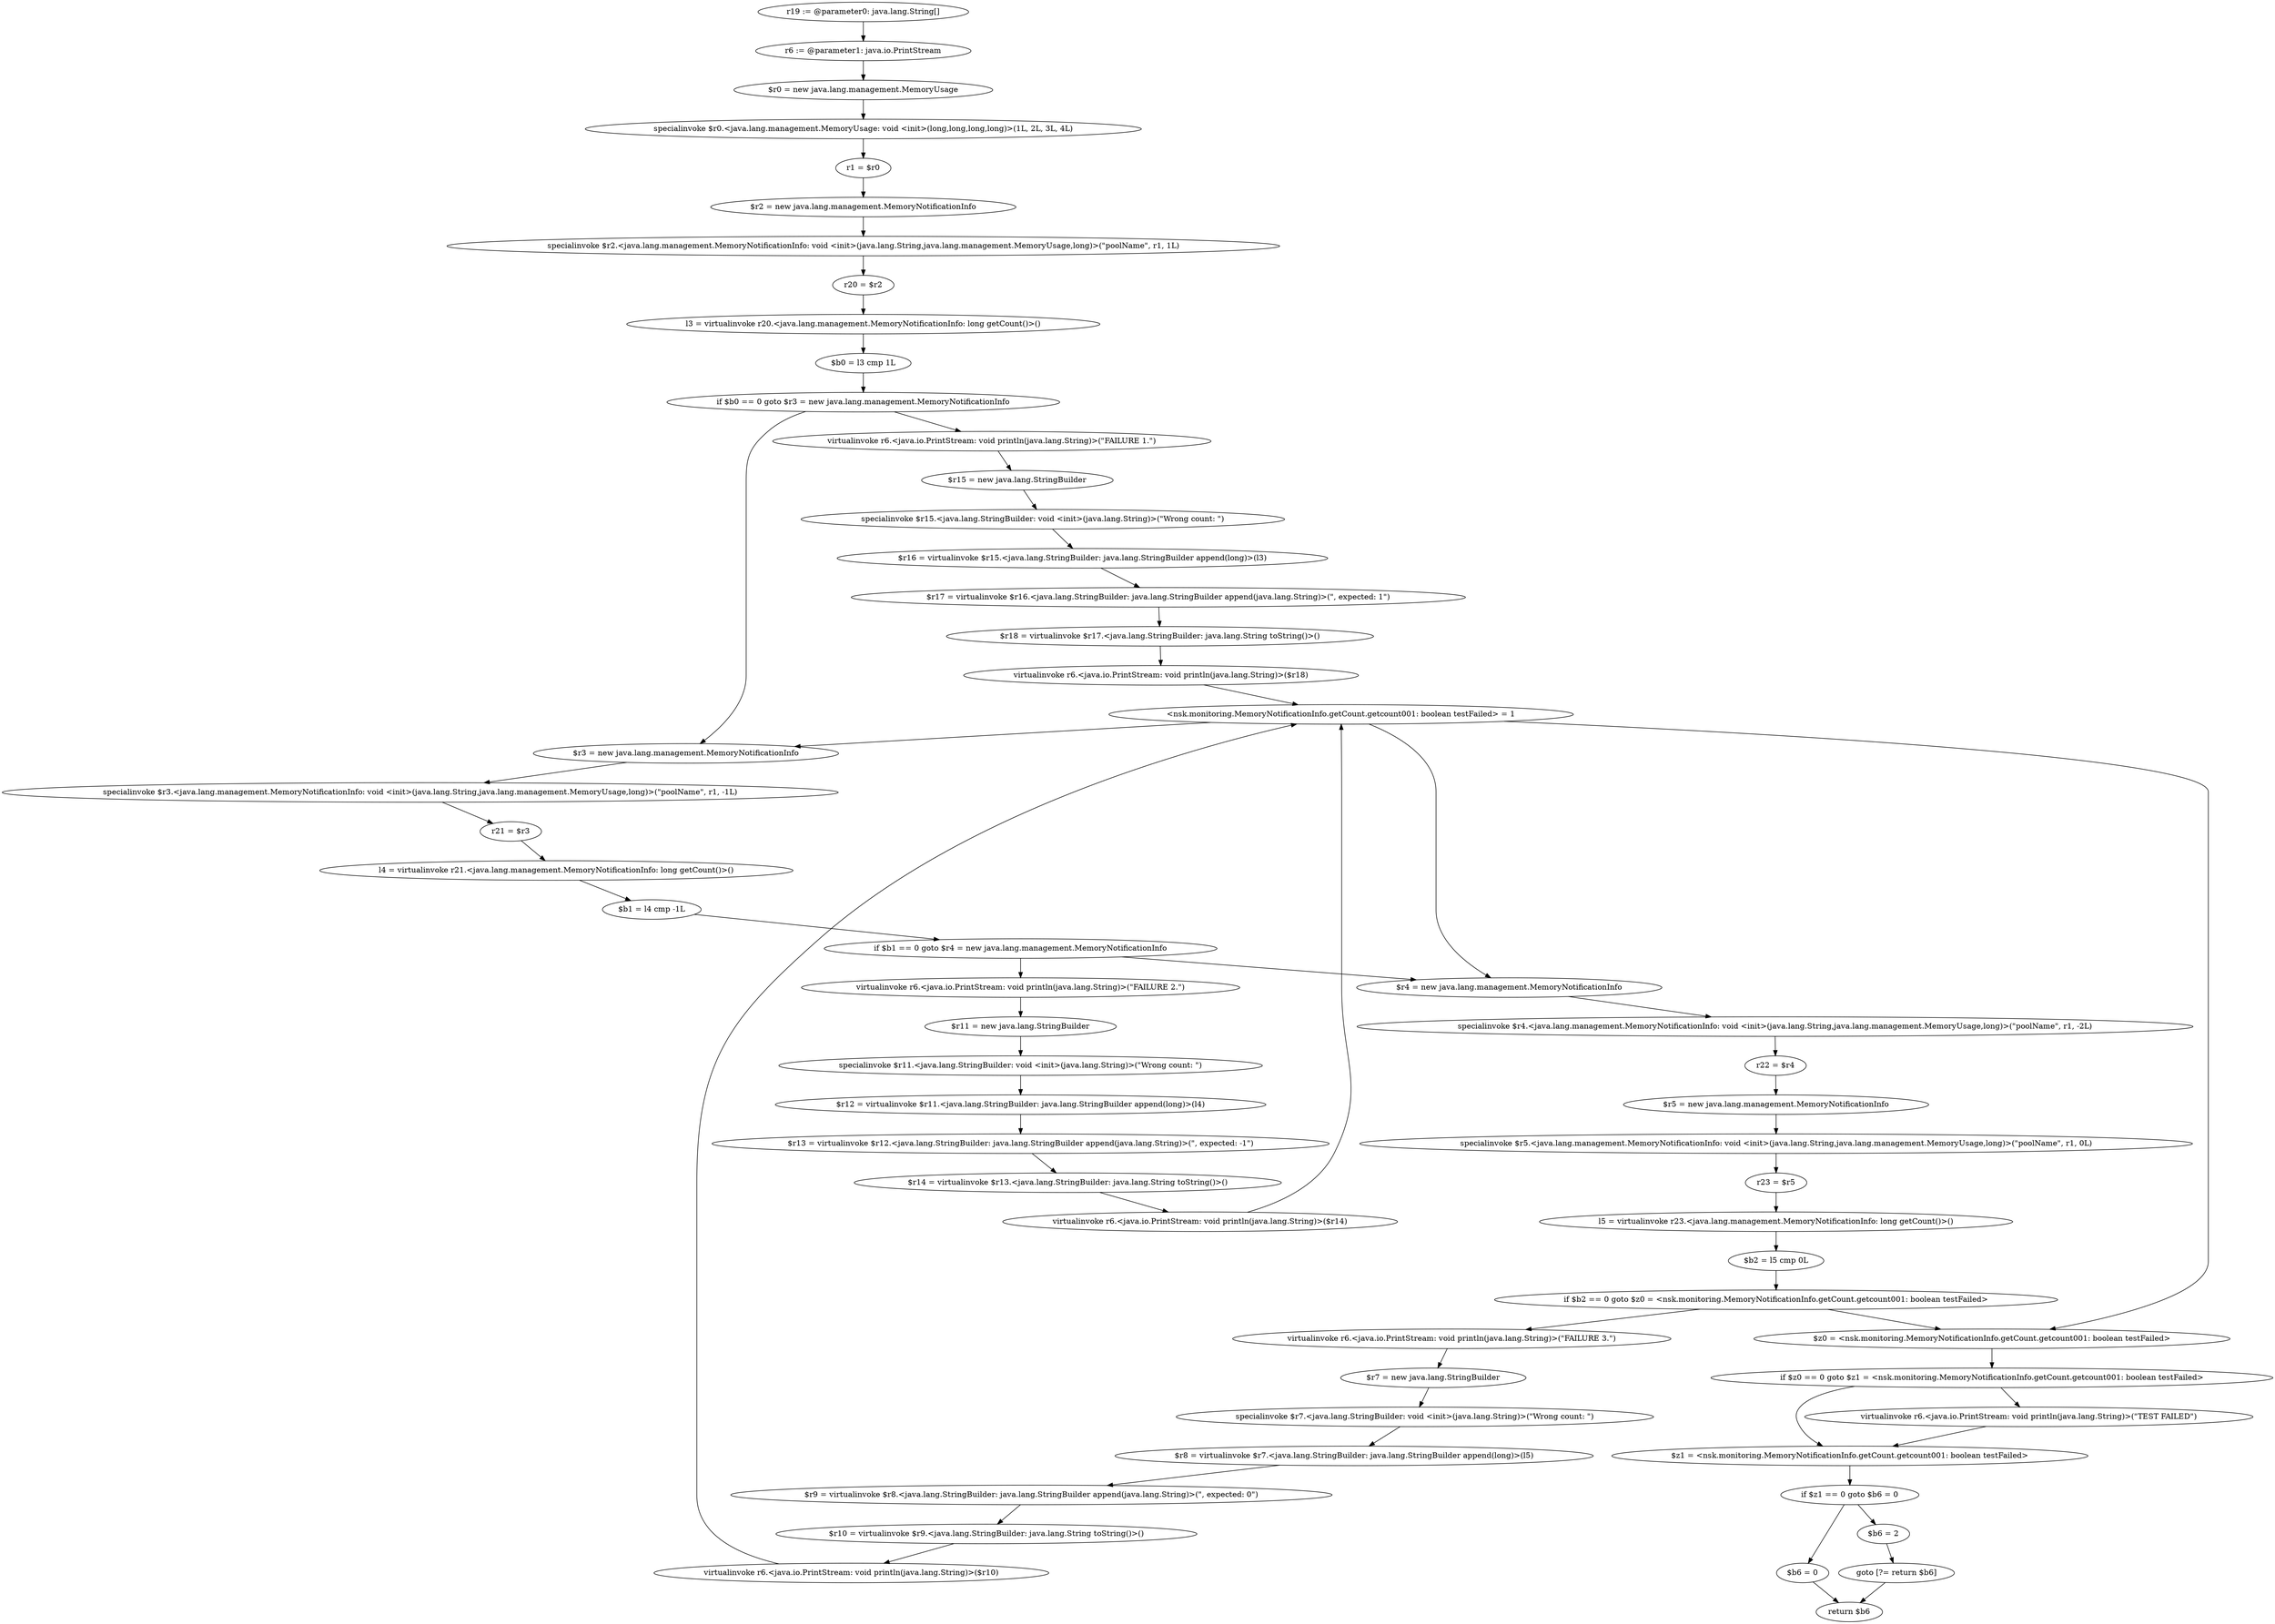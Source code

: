digraph "unitGraph" {
    "r19 := @parameter0: java.lang.String[]"
    "r6 := @parameter1: java.io.PrintStream"
    "$r0 = new java.lang.management.MemoryUsage"
    "specialinvoke $r0.<java.lang.management.MemoryUsage: void <init>(long,long,long,long)>(1L, 2L, 3L, 4L)"
    "r1 = $r0"
    "$r2 = new java.lang.management.MemoryNotificationInfo"
    "specialinvoke $r2.<java.lang.management.MemoryNotificationInfo: void <init>(java.lang.String,java.lang.management.MemoryUsage,long)>(\"poolName\", r1, 1L)"
    "r20 = $r2"
    "l3 = virtualinvoke r20.<java.lang.management.MemoryNotificationInfo: long getCount()>()"
    "$b0 = l3 cmp 1L"
    "if $b0 == 0 goto $r3 = new java.lang.management.MemoryNotificationInfo"
    "virtualinvoke r6.<java.io.PrintStream: void println(java.lang.String)>(\"FAILURE 1.\")"
    "$r15 = new java.lang.StringBuilder"
    "specialinvoke $r15.<java.lang.StringBuilder: void <init>(java.lang.String)>(\"Wrong count: \")"
    "$r16 = virtualinvoke $r15.<java.lang.StringBuilder: java.lang.StringBuilder append(long)>(l3)"
    "$r17 = virtualinvoke $r16.<java.lang.StringBuilder: java.lang.StringBuilder append(java.lang.String)>(\", expected: 1\")"
    "$r18 = virtualinvoke $r17.<java.lang.StringBuilder: java.lang.String toString()>()"
    "virtualinvoke r6.<java.io.PrintStream: void println(java.lang.String)>($r18)"
    "<nsk.monitoring.MemoryNotificationInfo.getCount.getcount001: boolean testFailed> = 1"
    "$r3 = new java.lang.management.MemoryNotificationInfo"
    "specialinvoke $r3.<java.lang.management.MemoryNotificationInfo: void <init>(java.lang.String,java.lang.management.MemoryUsage,long)>(\"poolName\", r1, -1L)"
    "r21 = $r3"
    "l4 = virtualinvoke r21.<java.lang.management.MemoryNotificationInfo: long getCount()>()"
    "$b1 = l4 cmp -1L"
    "if $b1 == 0 goto $r4 = new java.lang.management.MemoryNotificationInfo"
    "virtualinvoke r6.<java.io.PrintStream: void println(java.lang.String)>(\"FAILURE 2.\")"
    "$r11 = new java.lang.StringBuilder"
    "specialinvoke $r11.<java.lang.StringBuilder: void <init>(java.lang.String)>(\"Wrong count: \")"
    "$r12 = virtualinvoke $r11.<java.lang.StringBuilder: java.lang.StringBuilder append(long)>(l4)"
    "$r13 = virtualinvoke $r12.<java.lang.StringBuilder: java.lang.StringBuilder append(java.lang.String)>(\", expected: -1\")"
    "$r14 = virtualinvoke $r13.<java.lang.StringBuilder: java.lang.String toString()>()"
    "virtualinvoke r6.<java.io.PrintStream: void println(java.lang.String)>($r14)"
    "$r4 = new java.lang.management.MemoryNotificationInfo"
    "specialinvoke $r4.<java.lang.management.MemoryNotificationInfo: void <init>(java.lang.String,java.lang.management.MemoryUsage,long)>(\"poolName\", r1, -2L)"
    "r22 = $r4"
    "$r5 = new java.lang.management.MemoryNotificationInfo"
    "specialinvoke $r5.<java.lang.management.MemoryNotificationInfo: void <init>(java.lang.String,java.lang.management.MemoryUsage,long)>(\"poolName\", r1, 0L)"
    "r23 = $r5"
    "l5 = virtualinvoke r23.<java.lang.management.MemoryNotificationInfo: long getCount()>()"
    "$b2 = l5 cmp 0L"
    "if $b2 == 0 goto $z0 = <nsk.monitoring.MemoryNotificationInfo.getCount.getcount001: boolean testFailed>"
    "virtualinvoke r6.<java.io.PrintStream: void println(java.lang.String)>(\"FAILURE 3.\")"
    "$r7 = new java.lang.StringBuilder"
    "specialinvoke $r7.<java.lang.StringBuilder: void <init>(java.lang.String)>(\"Wrong count: \")"
    "$r8 = virtualinvoke $r7.<java.lang.StringBuilder: java.lang.StringBuilder append(long)>(l5)"
    "$r9 = virtualinvoke $r8.<java.lang.StringBuilder: java.lang.StringBuilder append(java.lang.String)>(\", expected: 0\")"
    "$r10 = virtualinvoke $r9.<java.lang.StringBuilder: java.lang.String toString()>()"
    "virtualinvoke r6.<java.io.PrintStream: void println(java.lang.String)>($r10)"
    "$z0 = <nsk.monitoring.MemoryNotificationInfo.getCount.getcount001: boolean testFailed>"
    "if $z0 == 0 goto $z1 = <nsk.monitoring.MemoryNotificationInfo.getCount.getcount001: boolean testFailed>"
    "virtualinvoke r6.<java.io.PrintStream: void println(java.lang.String)>(\"TEST FAILED\")"
    "$z1 = <nsk.monitoring.MemoryNotificationInfo.getCount.getcount001: boolean testFailed>"
    "if $z1 == 0 goto $b6 = 0"
    "$b6 = 2"
    "goto [?= return $b6]"
    "$b6 = 0"
    "return $b6"
    "r19 := @parameter0: java.lang.String[]"->"r6 := @parameter1: java.io.PrintStream";
    "r6 := @parameter1: java.io.PrintStream"->"$r0 = new java.lang.management.MemoryUsage";
    "$r0 = new java.lang.management.MemoryUsage"->"specialinvoke $r0.<java.lang.management.MemoryUsage: void <init>(long,long,long,long)>(1L, 2L, 3L, 4L)";
    "specialinvoke $r0.<java.lang.management.MemoryUsage: void <init>(long,long,long,long)>(1L, 2L, 3L, 4L)"->"r1 = $r0";
    "r1 = $r0"->"$r2 = new java.lang.management.MemoryNotificationInfo";
    "$r2 = new java.lang.management.MemoryNotificationInfo"->"specialinvoke $r2.<java.lang.management.MemoryNotificationInfo: void <init>(java.lang.String,java.lang.management.MemoryUsage,long)>(\"poolName\", r1, 1L)";
    "specialinvoke $r2.<java.lang.management.MemoryNotificationInfo: void <init>(java.lang.String,java.lang.management.MemoryUsage,long)>(\"poolName\", r1, 1L)"->"r20 = $r2";
    "r20 = $r2"->"l3 = virtualinvoke r20.<java.lang.management.MemoryNotificationInfo: long getCount()>()";
    "l3 = virtualinvoke r20.<java.lang.management.MemoryNotificationInfo: long getCount()>()"->"$b0 = l3 cmp 1L";
    "$b0 = l3 cmp 1L"->"if $b0 == 0 goto $r3 = new java.lang.management.MemoryNotificationInfo";
    "if $b0 == 0 goto $r3 = new java.lang.management.MemoryNotificationInfo"->"virtualinvoke r6.<java.io.PrintStream: void println(java.lang.String)>(\"FAILURE 1.\")";
    "if $b0 == 0 goto $r3 = new java.lang.management.MemoryNotificationInfo"->"$r3 = new java.lang.management.MemoryNotificationInfo";
    "virtualinvoke r6.<java.io.PrintStream: void println(java.lang.String)>(\"FAILURE 1.\")"->"$r15 = new java.lang.StringBuilder";
    "$r15 = new java.lang.StringBuilder"->"specialinvoke $r15.<java.lang.StringBuilder: void <init>(java.lang.String)>(\"Wrong count: \")";
    "specialinvoke $r15.<java.lang.StringBuilder: void <init>(java.lang.String)>(\"Wrong count: \")"->"$r16 = virtualinvoke $r15.<java.lang.StringBuilder: java.lang.StringBuilder append(long)>(l3)";
    "$r16 = virtualinvoke $r15.<java.lang.StringBuilder: java.lang.StringBuilder append(long)>(l3)"->"$r17 = virtualinvoke $r16.<java.lang.StringBuilder: java.lang.StringBuilder append(java.lang.String)>(\", expected: 1\")";
    "$r17 = virtualinvoke $r16.<java.lang.StringBuilder: java.lang.StringBuilder append(java.lang.String)>(\", expected: 1\")"->"$r18 = virtualinvoke $r17.<java.lang.StringBuilder: java.lang.String toString()>()";
    "$r18 = virtualinvoke $r17.<java.lang.StringBuilder: java.lang.String toString()>()"->"virtualinvoke r6.<java.io.PrintStream: void println(java.lang.String)>($r18)";
    "virtualinvoke r6.<java.io.PrintStream: void println(java.lang.String)>($r18)"->"<nsk.monitoring.MemoryNotificationInfo.getCount.getcount001: boolean testFailed> = 1";
    "<nsk.monitoring.MemoryNotificationInfo.getCount.getcount001: boolean testFailed> = 1"->"$r3 = new java.lang.management.MemoryNotificationInfo";
    "$r3 = new java.lang.management.MemoryNotificationInfo"->"specialinvoke $r3.<java.lang.management.MemoryNotificationInfo: void <init>(java.lang.String,java.lang.management.MemoryUsage,long)>(\"poolName\", r1, -1L)";
    "specialinvoke $r3.<java.lang.management.MemoryNotificationInfo: void <init>(java.lang.String,java.lang.management.MemoryUsage,long)>(\"poolName\", r1, -1L)"->"r21 = $r3";
    "r21 = $r3"->"l4 = virtualinvoke r21.<java.lang.management.MemoryNotificationInfo: long getCount()>()";
    "l4 = virtualinvoke r21.<java.lang.management.MemoryNotificationInfo: long getCount()>()"->"$b1 = l4 cmp -1L";
    "$b1 = l4 cmp -1L"->"if $b1 == 0 goto $r4 = new java.lang.management.MemoryNotificationInfo";
    "if $b1 == 0 goto $r4 = new java.lang.management.MemoryNotificationInfo"->"virtualinvoke r6.<java.io.PrintStream: void println(java.lang.String)>(\"FAILURE 2.\")";
    "if $b1 == 0 goto $r4 = new java.lang.management.MemoryNotificationInfo"->"$r4 = new java.lang.management.MemoryNotificationInfo";
    "virtualinvoke r6.<java.io.PrintStream: void println(java.lang.String)>(\"FAILURE 2.\")"->"$r11 = new java.lang.StringBuilder";
    "$r11 = new java.lang.StringBuilder"->"specialinvoke $r11.<java.lang.StringBuilder: void <init>(java.lang.String)>(\"Wrong count: \")";
    "specialinvoke $r11.<java.lang.StringBuilder: void <init>(java.lang.String)>(\"Wrong count: \")"->"$r12 = virtualinvoke $r11.<java.lang.StringBuilder: java.lang.StringBuilder append(long)>(l4)";
    "$r12 = virtualinvoke $r11.<java.lang.StringBuilder: java.lang.StringBuilder append(long)>(l4)"->"$r13 = virtualinvoke $r12.<java.lang.StringBuilder: java.lang.StringBuilder append(java.lang.String)>(\", expected: -1\")";
    "$r13 = virtualinvoke $r12.<java.lang.StringBuilder: java.lang.StringBuilder append(java.lang.String)>(\", expected: -1\")"->"$r14 = virtualinvoke $r13.<java.lang.StringBuilder: java.lang.String toString()>()";
    "$r14 = virtualinvoke $r13.<java.lang.StringBuilder: java.lang.String toString()>()"->"virtualinvoke r6.<java.io.PrintStream: void println(java.lang.String)>($r14)";
    "virtualinvoke r6.<java.io.PrintStream: void println(java.lang.String)>($r14)"->"<nsk.monitoring.MemoryNotificationInfo.getCount.getcount001: boolean testFailed> = 1";
    "<nsk.monitoring.MemoryNotificationInfo.getCount.getcount001: boolean testFailed> = 1"->"$r4 = new java.lang.management.MemoryNotificationInfo";
    "$r4 = new java.lang.management.MemoryNotificationInfo"->"specialinvoke $r4.<java.lang.management.MemoryNotificationInfo: void <init>(java.lang.String,java.lang.management.MemoryUsage,long)>(\"poolName\", r1, -2L)";
    "specialinvoke $r4.<java.lang.management.MemoryNotificationInfo: void <init>(java.lang.String,java.lang.management.MemoryUsage,long)>(\"poolName\", r1, -2L)"->"r22 = $r4";
    "r22 = $r4"->"$r5 = new java.lang.management.MemoryNotificationInfo";
    "$r5 = new java.lang.management.MemoryNotificationInfo"->"specialinvoke $r5.<java.lang.management.MemoryNotificationInfo: void <init>(java.lang.String,java.lang.management.MemoryUsage,long)>(\"poolName\", r1, 0L)";
    "specialinvoke $r5.<java.lang.management.MemoryNotificationInfo: void <init>(java.lang.String,java.lang.management.MemoryUsage,long)>(\"poolName\", r1, 0L)"->"r23 = $r5";
    "r23 = $r5"->"l5 = virtualinvoke r23.<java.lang.management.MemoryNotificationInfo: long getCount()>()";
    "l5 = virtualinvoke r23.<java.lang.management.MemoryNotificationInfo: long getCount()>()"->"$b2 = l5 cmp 0L";
    "$b2 = l5 cmp 0L"->"if $b2 == 0 goto $z0 = <nsk.monitoring.MemoryNotificationInfo.getCount.getcount001: boolean testFailed>";
    "if $b2 == 0 goto $z0 = <nsk.monitoring.MemoryNotificationInfo.getCount.getcount001: boolean testFailed>"->"virtualinvoke r6.<java.io.PrintStream: void println(java.lang.String)>(\"FAILURE 3.\")";
    "if $b2 == 0 goto $z0 = <nsk.monitoring.MemoryNotificationInfo.getCount.getcount001: boolean testFailed>"->"$z0 = <nsk.monitoring.MemoryNotificationInfo.getCount.getcount001: boolean testFailed>";
    "virtualinvoke r6.<java.io.PrintStream: void println(java.lang.String)>(\"FAILURE 3.\")"->"$r7 = new java.lang.StringBuilder";
    "$r7 = new java.lang.StringBuilder"->"specialinvoke $r7.<java.lang.StringBuilder: void <init>(java.lang.String)>(\"Wrong count: \")";
    "specialinvoke $r7.<java.lang.StringBuilder: void <init>(java.lang.String)>(\"Wrong count: \")"->"$r8 = virtualinvoke $r7.<java.lang.StringBuilder: java.lang.StringBuilder append(long)>(l5)";
    "$r8 = virtualinvoke $r7.<java.lang.StringBuilder: java.lang.StringBuilder append(long)>(l5)"->"$r9 = virtualinvoke $r8.<java.lang.StringBuilder: java.lang.StringBuilder append(java.lang.String)>(\", expected: 0\")";
    "$r9 = virtualinvoke $r8.<java.lang.StringBuilder: java.lang.StringBuilder append(java.lang.String)>(\", expected: 0\")"->"$r10 = virtualinvoke $r9.<java.lang.StringBuilder: java.lang.String toString()>()";
    "$r10 = virtualinvoke $r9.<java.lang.StringBuilder: java.lang.String toString()>()"->"virtualinvoke r6.<java.io.PrintStream: void println(java.lang.String)>($r10)";
    "virtualinvoke r6.<java.io.PrintStream: void println(java.lang.String)>($r10)"->"<nsk.monitoring.MemoryNotificationInfo.getCount.getcount001: boolean testFailed> = 1";
    "<nsk.monitoring.MemoryNotificationInfo.getCount.getcount001: boolean testFailed> = 1"->"$z0 = <nsk.monitoring.MemoryNotificationInfo.getCount.getcount001: boolean testFailed>";
    "$z0 = <nsk.monitoring.MemoryNotificationInfo.getCount.getcount001: boolean testFailed>"->"if $z0 == 0 goto $z1 = <nsk.monitoring.MemoryNotificationInfo.getCount.getcount001: boolean testFailed>";
    "if $z0 == 0 goto $z1 = <nsk.monitoring.MemoryNotificationInfo.getCount.getcount001: boolean testFailed>"->"virtualinvoke r6.<java.io.PrintStream: void println(java.lang.String)>(\"TEST FAILED\")";
    "if $z0 == 0 goto $z1 = <nsk.monitoring.MemoryNotificationInfo.getCount.getcount001: boolean testFailed>"->"$z1 = <nsk.monitoring.MemoryNotificationInfo.getCount.getcount001: boolean testFailed>";
    "virtualinvoke r6.<java.io.PrintStream: void println(java.lang.String)>(\"TEST FAILED\")"->"$z1 = <nsk.monitoring.MemoryNotificationInfo.getCount.getcount001: boolean testFailed>";
    "$z1 = <nsk.monitoring.MemoryNotificationInfo.getCount.getcount001: boolean testFailed>"->"if $z1 == 0 goto $b6 = 0";
    "if $z1 == 0 goto $b6 = 0"->"$b6 = 2";
    "if $z1 == 0 goto $b6 = 0"->"$b6 = 0";
    "$b6 = 2"->"goto [?= return $b6]";
    "goto [?= return $b6]"->"return $b6";
    "$b6 = 0"->"return $b6";
}
